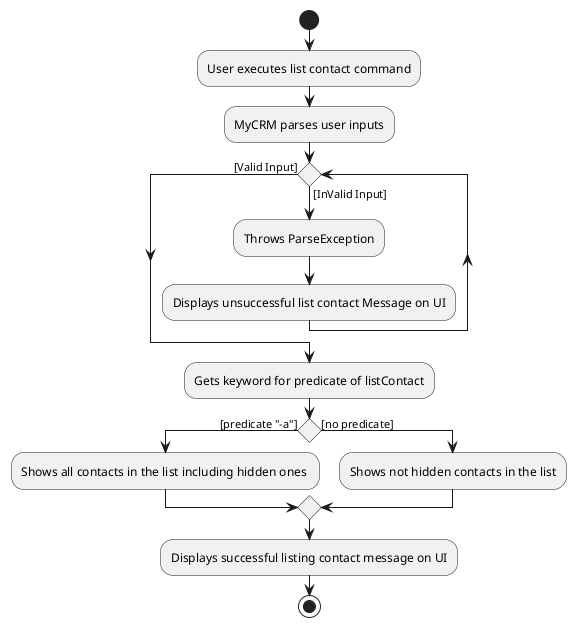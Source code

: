 @startuml
start
:User executes list contact command;
:MyCRM parses user inputs;
while () is ([InValid Input])
    :Throws ParseException;
    :Displays unsuccessful list contact Message on UI;
endwhile ([Valid Input])
:Gets keyword for predicate of listContact;
if () then ([predicate "-a"])
:Shows all contacts in the list including hidden ones ;
else ([no predicate])
:Shows not hidden contacts in the list;
endif;
:Displays successful listing contact message on UI;
stop
@enduml